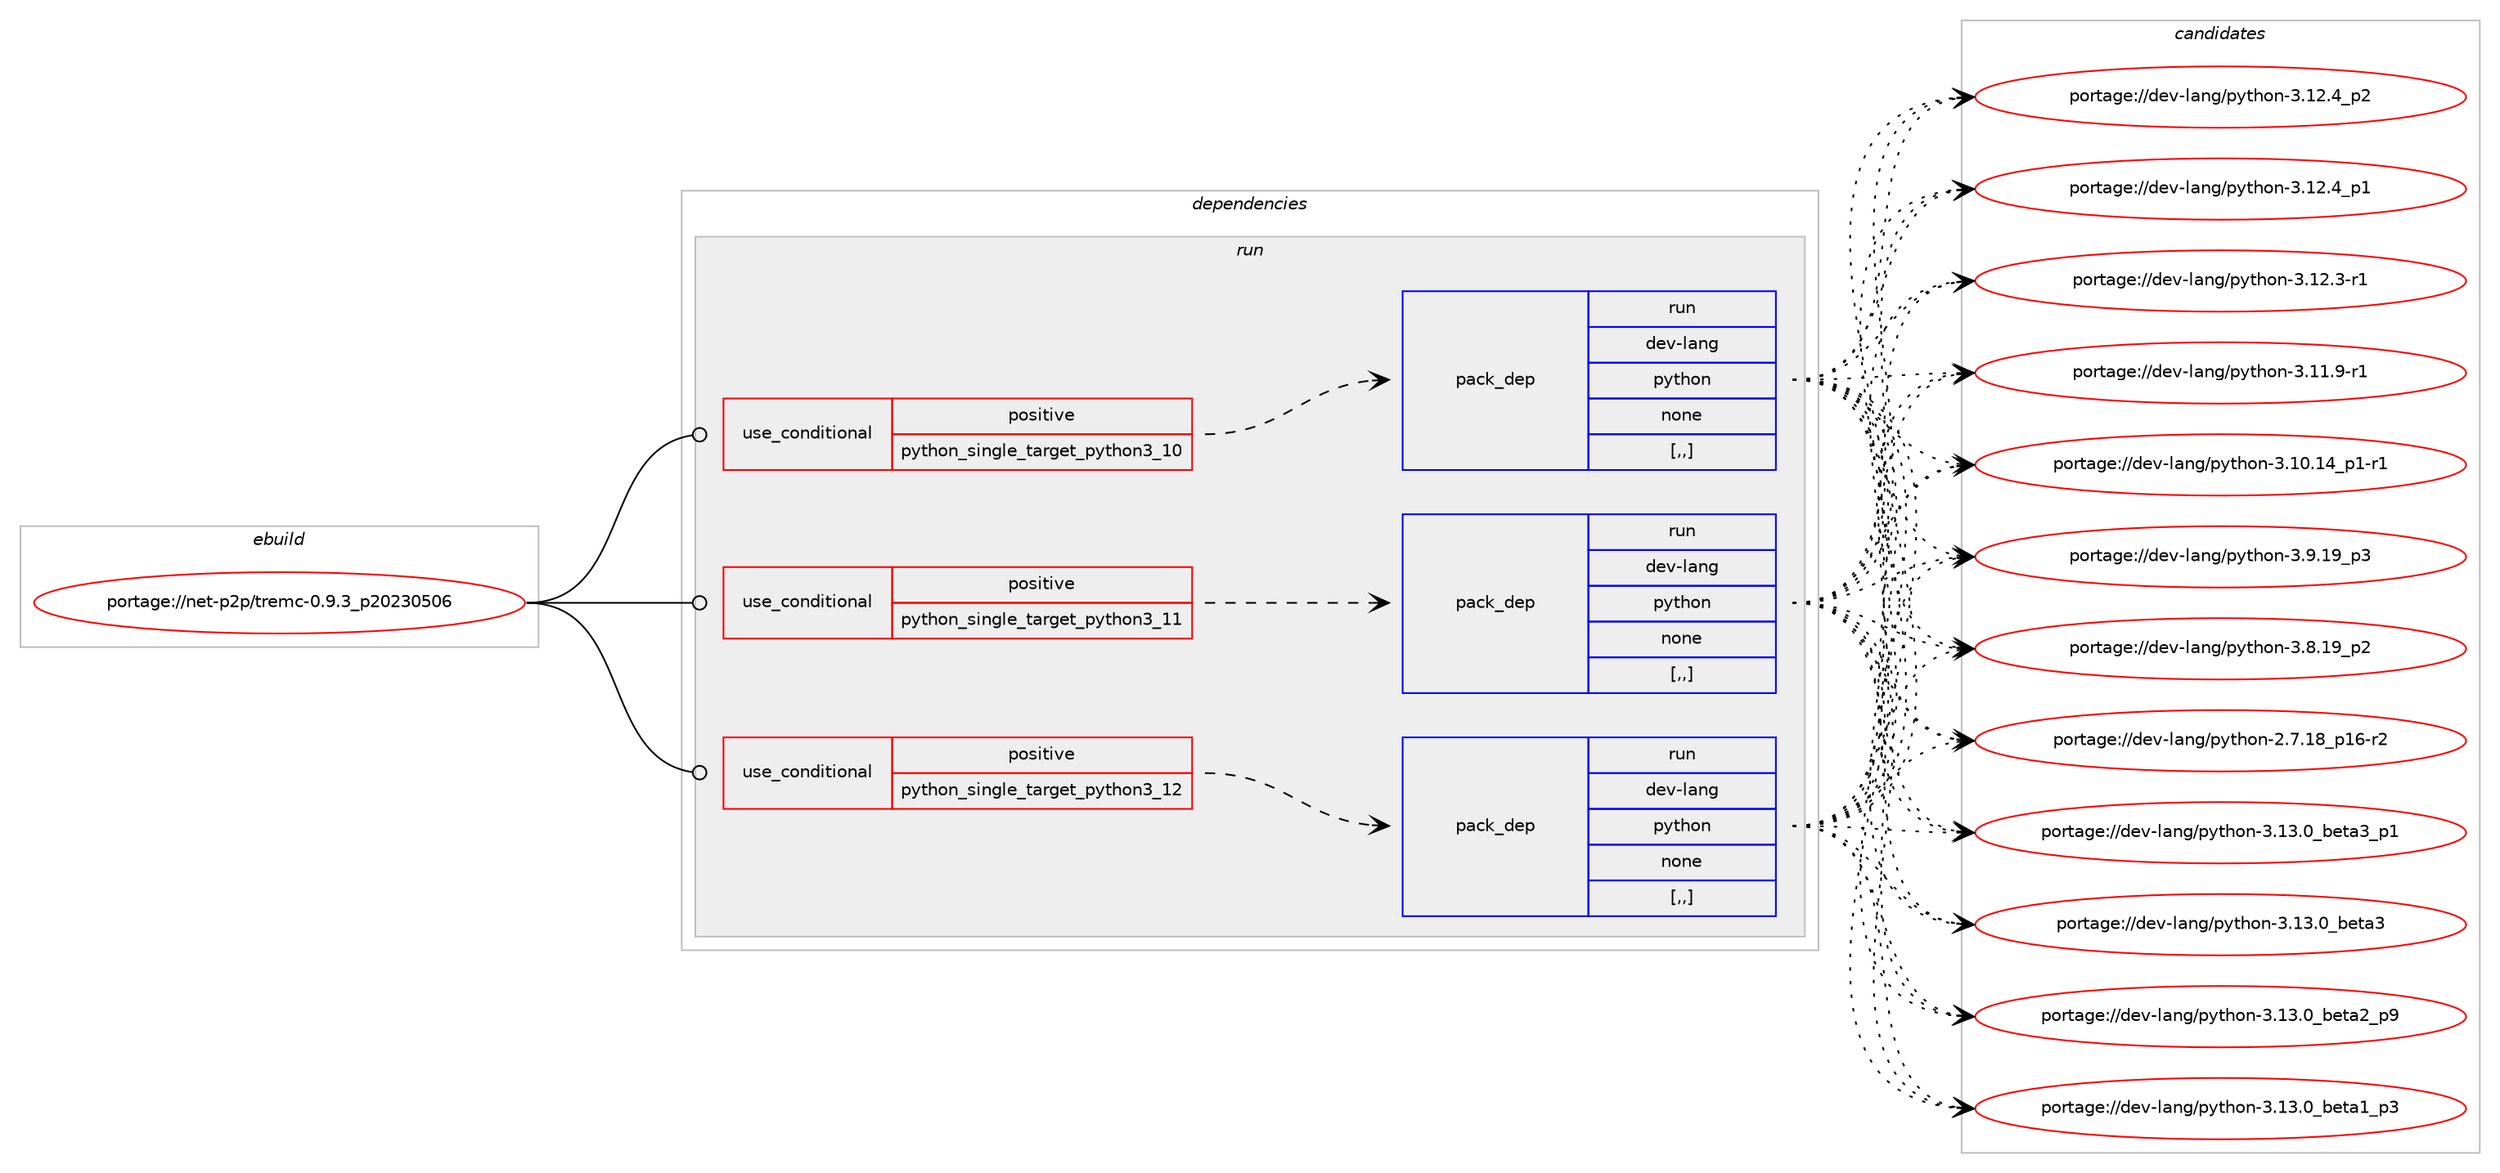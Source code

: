 digraph prolog {

# *************
# Graph options
# *************

newrank=true;
concentrate=true;
compound=true;
graph [rankdir=LR,fontname=Helvetica,fontsize=10,ranksep=1.5];#, ranksep=2.5, nodesep=0.2];
edge  [arrowhead=vee];
node  [fontname=Helvetica,fontsize=10];

# **********
# The ebuild
# **********

subgraph cluster_leftcol {
color=gray;
label=<<i>ebuild</i>>;
id [label="portage://net-p2p/tremc-0.9.3_p20230506", color=red, width=4, href="../net-p2p/tremc-0.9.3_p20230506.svg"];
}

# ****************
# The dependencies
# ****************

subgraph cluster_midcol {
color=gray;
label=<<i>dependencies</i>>;
subgraph cluster_compile {
fillcolor="#eeeeee";
style=filled;
label=<<i>compile</i>>;
}
subgraph cluster_compileandrun {
fillcolor="#eeeeee";
style=filled;
label=<<i>compile and run</i>>;
}
subgraph cluster_run {
fillcolor="#eeeeee";
style=filled;
label=<<i>run</i>>;
subgraph cond100354 {
dependency380614 [label=<<TABLE BORDER="0" CELLBORDER="1" CELLSPACING="0" CELLPADDING="4"><TR><TD ROWSPAN="3" CELLPADDING="10">use_conditional</TD></TR><TR><TD>positive</TD></TR><TR><TD>python_single_target_python3_10</TD></TR></TABLE>>, shape=none, color=red];
subgraph pack277498 {
dependency380615 [label=<<TABLE BORDER="0" CELLBORDER="1" CELLSPACING="0" CELLPADDING="4" WIDTH="220"><TR><TD ROWSPAN="6" CELLPADDING="30">pack_dep</TD></TR><TR><TD WIDTH="110">run</TD></TR><TR><TD>dev-lang</TD></TR><TR><TD>python</TD></TR><TR><TD>none</TD></TR><TR><TD>[,,]</TD></TR></TABLE>>, shape=none, color=blue];
}
dependency380614:e -> dependency380615:w [weight=20,style="dashed",arrowhead="vee"];
}
id:e -> dependency380614:w [weight=20,style="solid",arrowhead="odot"];
subgraph cond100355 {
dependency380616 [label=<<TABLE BORDER="0" CELLBORDER="1" CELLSPACING="0" CELLPADDING="4"><TR><TD ROWSPAN="3" CELLPADDING="10">use_conditional</TD></TR><TR><TD>positive</TD></TR><TR><TD>python_single_target_python3_11</TD></TR></TABLE>>, shape=none, color=red];
subgraph pack277499 {
dependency380617 [label=<<TABLE BORDER="0" CELLBORDER="1" CELLSPACING="0" CELLPADDING="4" WIDTH="220"><TR><TD ROWSPAN="6" CELLPADDING="30">pack_dep</TD></TR><TR><TD WIDTH="110">run</TD></TR><TR><TD>dev-lang</TD></TR><TR><TD>python</TD></TR><TR><TD>none</TD></TR><TR><TD>[,,]</TD></TR></TABLE>>, shape=none, color=blue];
}
dependency380616:e -> dependency380617:w [weight=20,style="dashed",arrowhead="vee"];
}
id:e -> dependency380616:w [weight=20,style="solid",arrowhead="odot"];
subgraph cond100356 {
dependency380618 [label=<<TABLE BORDER="0" CELLBORDER="1" CELLSPACING="0" CELLPADDING="4"><TR><TD ROWSPAN="3" CELLPADDING="10">use_conditional</TD></TR><TR><TD>positive</TD></TR><TR><TD>python_single_target_python3_12</TD></TR></TABLE>>, shape=none, color=red];
subgraph pack277500 {
dependency380619 [label=<<TABLE BORDER="0" CELLBORDER="1" CELLSPACING="0" CELLPADDING="4" WIDTH="220"><TR><TD ROWSPAN="6" CELLPADDING="30">pack_dep</TD></TR><TR><TD WIDTH="110">run</TD></TR><TR><TD>dev-lang</TD></TR><TR><TD>python</TD></TR><TR><TD>none</TD></TR><TR><TD>[,,]</TD></TR></TABLE>>, shape=none, color=blue];
}
dependency380618:e -> dependency380619:w [weight=20,style="dashed",arrowhead="vee"];
}
id:e -> dependency380618:w [weight=20,style="solid",arrowhead="odot"];
}
}

# **************
# The candidates
# **************

subgraph cluster_choices {
rank=same;
color=gray;
label=<<i>candidates</i>>;

subgraph choice277498 {
color=black;
nodesep=1;
choice10010111845108971101034711212111610411111045514649514648959810111697519511249 [label="portage://dev-lang/python-3.13.0_beta3_p1", color=red, width=4,href="../dev-lang/python-3.13.0_beta3_p1.svg"];
choice1001011184510897110103471121211161041111104551464951464895981011169751 [label="portage://dev-lang/python-3.13.0_beta3", color=red, width=4,href="../dev-lang/python-3.13.0_beta3.svg"];
choice10010111845108971101034711212111610411111045514649514648959810111697509511257 [label="portage://dev-lang/python-3.13.0_beta2_p9", color=red, width=4,href="../dev-lang/python-3.13.0_beta2_p9.svg"];
choice10010111845108971101034711212111610411111045514649514648959810111697499511251 [label="portage://dev-lang/python-3.13.0_beta1_p3", color=red, width=4,href="../dev-lang/python-3.13.0_beta1_p3.svg"];
choice100101118451089711010347112121116104111110455146495046529511250 [label="portage://dev-lang/python-3.12.4_p2", color=red, width=4,href="../dev-lang/python-3.12.4_p2.svg"];
choice100101118451089711010347112121116104111110455146495046529511249 [label="portage://dev-lang/python-3.12.4_p1", color=red, width=4,href="../dev-lang/python-3.12.4_p1.svg"];
choice100101118451089711010347112121116104111110455146495046514511449 [label="portage://dev-lang/python-3.12.3-r1", color=red, width=4,href="../dev-lang/python-3.12.3-r1.svg"];
choice100101118451089711010347112121116104111110455146494946574511449 [label="portage://dev-lang/python-3.11.9-r1", color=red, width=4,href="../dev-lang/python-3.11.9-r1.svg"];
choice100101118451089711010347112121116104111110455146494846495295112494511449 [label="portage://dev-lang/python-3.10.14_p1-r1", color=red, width=4,href="../dev-lang/python-3.10.14_p1-r1.svg"];
choice100101118451089711010347112121116104111110455146574649579511251 [label="portage://dev-lang/python-3.9.19_p3", color=red, width=4,href="../dev-lang/python-3.9.19_p3.svg"];
choice100101118451089711010347112121116104111110455146564649579511250 [label="portage://dev-lang/python-3.8.19_p2", color=red, width=4,href="../dev-lang/python-3.8.19_p2.svg"];
choice100101118451089711010347112121116104111110455046554649569511249544511450 [label="portage://dev-lang/python-2.7.18_p16-r2", color=red, width=4,href="../dev-lang/python-2.7.18_p16-r2.svg"];
dependency380615:e -> choice10010111845108971101034711212111610411111045514649514648959810111697519511249:w [style=dotted,weight="100"];
dependency380615:e -> choice1001011184510897110103471121211161041111104551464951464895981011169751:w [style=dotted,weight="100"];
dependency380615:e -> choice10010111845108971101034711212111610411111045514649514648959810111697509511257:w [style=dotted,weight="100"];
dependency380615:e -> choice10010111845108971101034711212111610411111045514649514648959810111697499511251:w [style=dotted,weight="100"];
dependency380615:e -> choice100101118451089711010347112121116104111110455146495046529511250:w [style=dotted,weight="100"];
dependency380615:e -> choice100101118451089711010347112121116104111110455146495046529511249:w [style=dotted,weight="100"];
dependency380615:e -> choice100101118451089711010347112121116104111110455146495046514511449:w [style=dotted,weight="100"];
dependency380615:e -> choice100101118451089711010347112121116104111110455146494946574511449:w [style=dotted,weight="100"];
dependency380615:e -> choice100101118451089711010347112121116104111110455146494846495295112494511449:w [style=dotted,weight="100"];
dependency380615:e -> choice100101118451089711010347112121116104111110455146574649579511251:w [style=dotted,weight="100"];
dependency380615:e -> choice100101118451089711010347112121116104111110455146564649579511250:w [style=dotted,weight="100"];
dependency380615:e -> choice100101118451089711010347112121116104111110455046554649569511249544511450:w [style=dotted,weight="100"];
}
subgraph choice277499 {
color=black;
nodesep=1;
choice10010111845108971101034711212111610411111045514649514648959810111697519511249 [label="portage://dev-lang/python-3.13.0_beta3_p1", color=red, width=4,href="../dev-lang/python-3.13.0_beta3_p1.svg"];
choice1001011184510897110103471121211161041111104551464951464895981011169751 [label="portage://dev-lang/python-3.13.0_beta3", color=red, width=4,href="../dev-lang/python-3.13.0_beta3.svg"];
choice10010111845108971101034711212111610411111045514649514648959810111697509511257 [label="portage://dev-lang/python-3.13.0_beta2_p9", color=red, width=4,href="../dev-lang/python-3.13.0_beta2_p9.svg"];
choice10010111845108971101034711212111610411111045514649514648959810111697499511251 [label="portage://dev-lang/python-3.13.0_beta1_p3", color=red, width=4,href="../dev-lang/python-3.13.0_beta1_p3.svg"];
choice100101118451089711010347112121116104111110455146495046529511250 [label="portage://dev-lang/python-3.12.4_p2", color=red, width=4,href="../dev-lang/python-3.12.4_p2.svg"];
choice100101118451089711010347112121116104111110455146495046529511249 [label="portage://dev-lang/python-3.12.4_p1", color=red, width=4,href="../dev-lang/python-3.12.4_p1.svg"];
choice100101118451089711010347112121116104111110455146495046514511449 [label="portage://dev-lang/python-3.12.3-r1", color=red, width=4,href="../dev-lang/python-3.12.3-r1.svg"];
choice100101118451089711010347112121116104111110455146494946574511449 [label="portage://dev-lang/python-3.11.9-r1", color=red, width=4,href="../dev-lang/python-3.11.9-r1.svg"];
choice100101118451089711010347112121116104111110455146494846495295112494511449 [label="portage://dev-lang/python-3.10.14_p1-r1", color=red, width=4,href="../dev-lang/python-3.10.14_p1-r1.svg"];
choice100101118451089711010347112121116104111110455146574649579511251 [label="portage://dev-lang/python-3.9.19_p3", color=red, width=4,href="../dev-lang/python-3.9.19_p3.svg"];
choice100101118451089711010347112121116104111110455146564649579511250 [label="portage://dev-lang/python-3.8.19_p2", color=red, width=4,href="../dev-lang/python-3.8.19_p2.svg"];
choice100101118451089711010347112121116104111110455046554649569511249544511450 [label="portage://dev-lang/python-2.7.18_p16-r2", color=red, width=4,href="../dev-lang/python-2.7.18_p16-r2.svg"];
dependency380617:e -> choice10010111845108971101034711212111610411111045514649514648959810111697519511249:w [style=dotted,weight="100"];
dependency380617:e -> choice1001011184510897110103471121211161041111104551464951464895981011169751:w [style=dotted,weight="100"];
dependency380617:e -> choice10010111845108971101034711212111610411111045514649514648959810111697509511257:w [style=dotted,weight="100"];
dependency380617:e -> choice10010111845108971101034711212111610411111045514649514648959810111697499511251:w [style=dotted,weight="100"];
dependency380617:e -> choice100101118451089711010347112121116104111110455146495046529511250:w [style=dotted,weight="100"];
dependency380617:e -> choice100101118451089711010347112121116104111110455146495046529511249:w [style=dotted,weight="100"];
dependency380617:e -> choice100101118451089711010347112121116104111110455146495046514511449:w [style=dotted,weight="100"];
dependency380617:e -> choice100101118451089711010347112121116104111110455146494946574511449:w [style=dotted,weight="100"];
dependency380617:e -> choice100101118451089711010347112121116104111110455146494846495295112494511449:w [style=dotted,weight="100"];
dependency380617:e -> choice100101118451089711010347112121116104111110455146574649579511251:w [style=dotted,weight="100"];
dependency380617:e -> choice100101118451089711010347112121116104111110455146564649579511250:w [style=dotted,weight="100"];
dependency380617:e -> choice100101118451089711010347112121116104111110455046554649569511249544511450:w [style=dotted,weight="100"];
}
subgraph choice277500 {
color=black;
nodesep=1;
choice10010111845108971101034711212111610411111045514649514648959810111697519511249 [label="portage://dev-lang/python-3.13.0_beta3_p1", color=red, width=4,href="../dev-lang/python-3.13.0_beta3_p1.svg"];
choice1001011184510897110103471121211161041111104551464951464895981011169751 [label="portage://dev-lang/python-3.13.0_beta3", color=red, width=4,href="../dev-lang/python-3.13.0_beta3.svg"];
choice10010111845108971101034711212111610411111045514649514648959810111697509511257 [label="portage://dev-lang/python-3.13.0_beta2_p9", color=red, width=4,href="../dev-lang/python-3.13.0_beta2_p9.svg"];
choice10010111845108971101034711212111610411111045514649514648959810111697499511251 [label="portage://dev-lang/python-3.13.0_beta1_p3", color=red, width=4,href="../dev-lang/python-3.13.0_beta1_p3.svg"];
choice100101118451089711010347112121116104111110455146495046529511250 [label="portage://dev-lang/python-3.12.4_p2", color=red, width=4,href="../dev-lang/python-3.12.4_p2.svg"];
choice100101118451089711010347112121116104111110455146495046529511249 [label="portage://dev-lang/python-3.12.4_p1", color=red, width=4,href="../dev-lang/python-3.12.4_p1.svg"];
choice100101118451089711010347112121116104111110455146495046514511449 [label="portage://dev-lang/python-3.12.3-r1", color=red, width=4,href="../dev-lang/python-3.12.3-r1.svg"];
choice100101118451089711010347112121116104111110455146494946574511449 [label="portage://dev-lang/python-3.11.9-r1", color=red, width=4,href="../dev-lang/python-3.11.9-r1.svg"];
choice100101118451089711010347112121116104111110455146494846495295112494511449 [label="portage://dev-lang/python-3.10.14_p1-r1", color=red, width=4,href="../dev-lang/python-3.10.14_p1-r1.svg"];
choice100101118451089711010347112121116104111110455146574649579511251 [label="portage://dev-lang/python-3.9.19_p3", color=red, width=4,href="../dev-lang/python-3.9.19_p3.svg"];
choice100101118451089711010347112121116104111110455146564649579511250 [label="portage://dev-lang/python-3.8.19_p2", color=red, width=4,href="../dev-lang/python-3.8.19_p2.svg"];
choice100101118451089711010347112121116104111110455046554649569511249544511450 [label="portage://dev-lang/python-2.7.18_p16-r2", color=red, width=4,href="../dev-lang/python-2.7.18_p16-r2.svg"];
dependency380619:e -> choice10010111845108971101034711212111610411111045514649514648959810111697519511249:w [style=dotted,weight="100"];
dependency380619:e -> choice1001011184510897110103471121211161041111104551464951464895981011169751:w [style=dotted,weight="100"];
dependency380619:e -> choice10010111845108971101034711212111610411111045514649514648959810111697509511257:w [style=dotted,weight="100"];
dependency380619:e -> choice10010111845108971101034711212111610411111045514649514648959810111697499511251:w [style=dotted,weight="100"];
dependency380619:e -> choice100101118451089711010347112121116104111110455146495046529511250:w [style=dotted,weight="100"];
dependency380619:e -> choice100101118451089711010347112121116104111110455146495046529511249:w [style=dotted,weight="100"];
dependency380619:e -> choice100101118451089711010347112121116104111110455146495046514511449:w [style=dotted,weight="100"];
dependency380619:e -> choice100101118451089711010347112121116104111110455146494946574511449:w [style=dotted,weight="100"];
dependency380619:e -> choice100101118451089711010347112121116104111110455146494846495295112494511449:w [style=dotted,weight="100"];
dependency380619:e -> choice100101118451089711010347112121116104111110455146574649579511251:w [style=dotted,weight="100"];
dependency380619:e -> choice100101118451089711010347112121116104111110455146564649579511250:w [style=dotted,weight="100"];
dependency380619:e -> choice100101118451089711010347112121116104111110455046554649569511249544511450:w [style=dotted,weight="100"];
}
}

}
